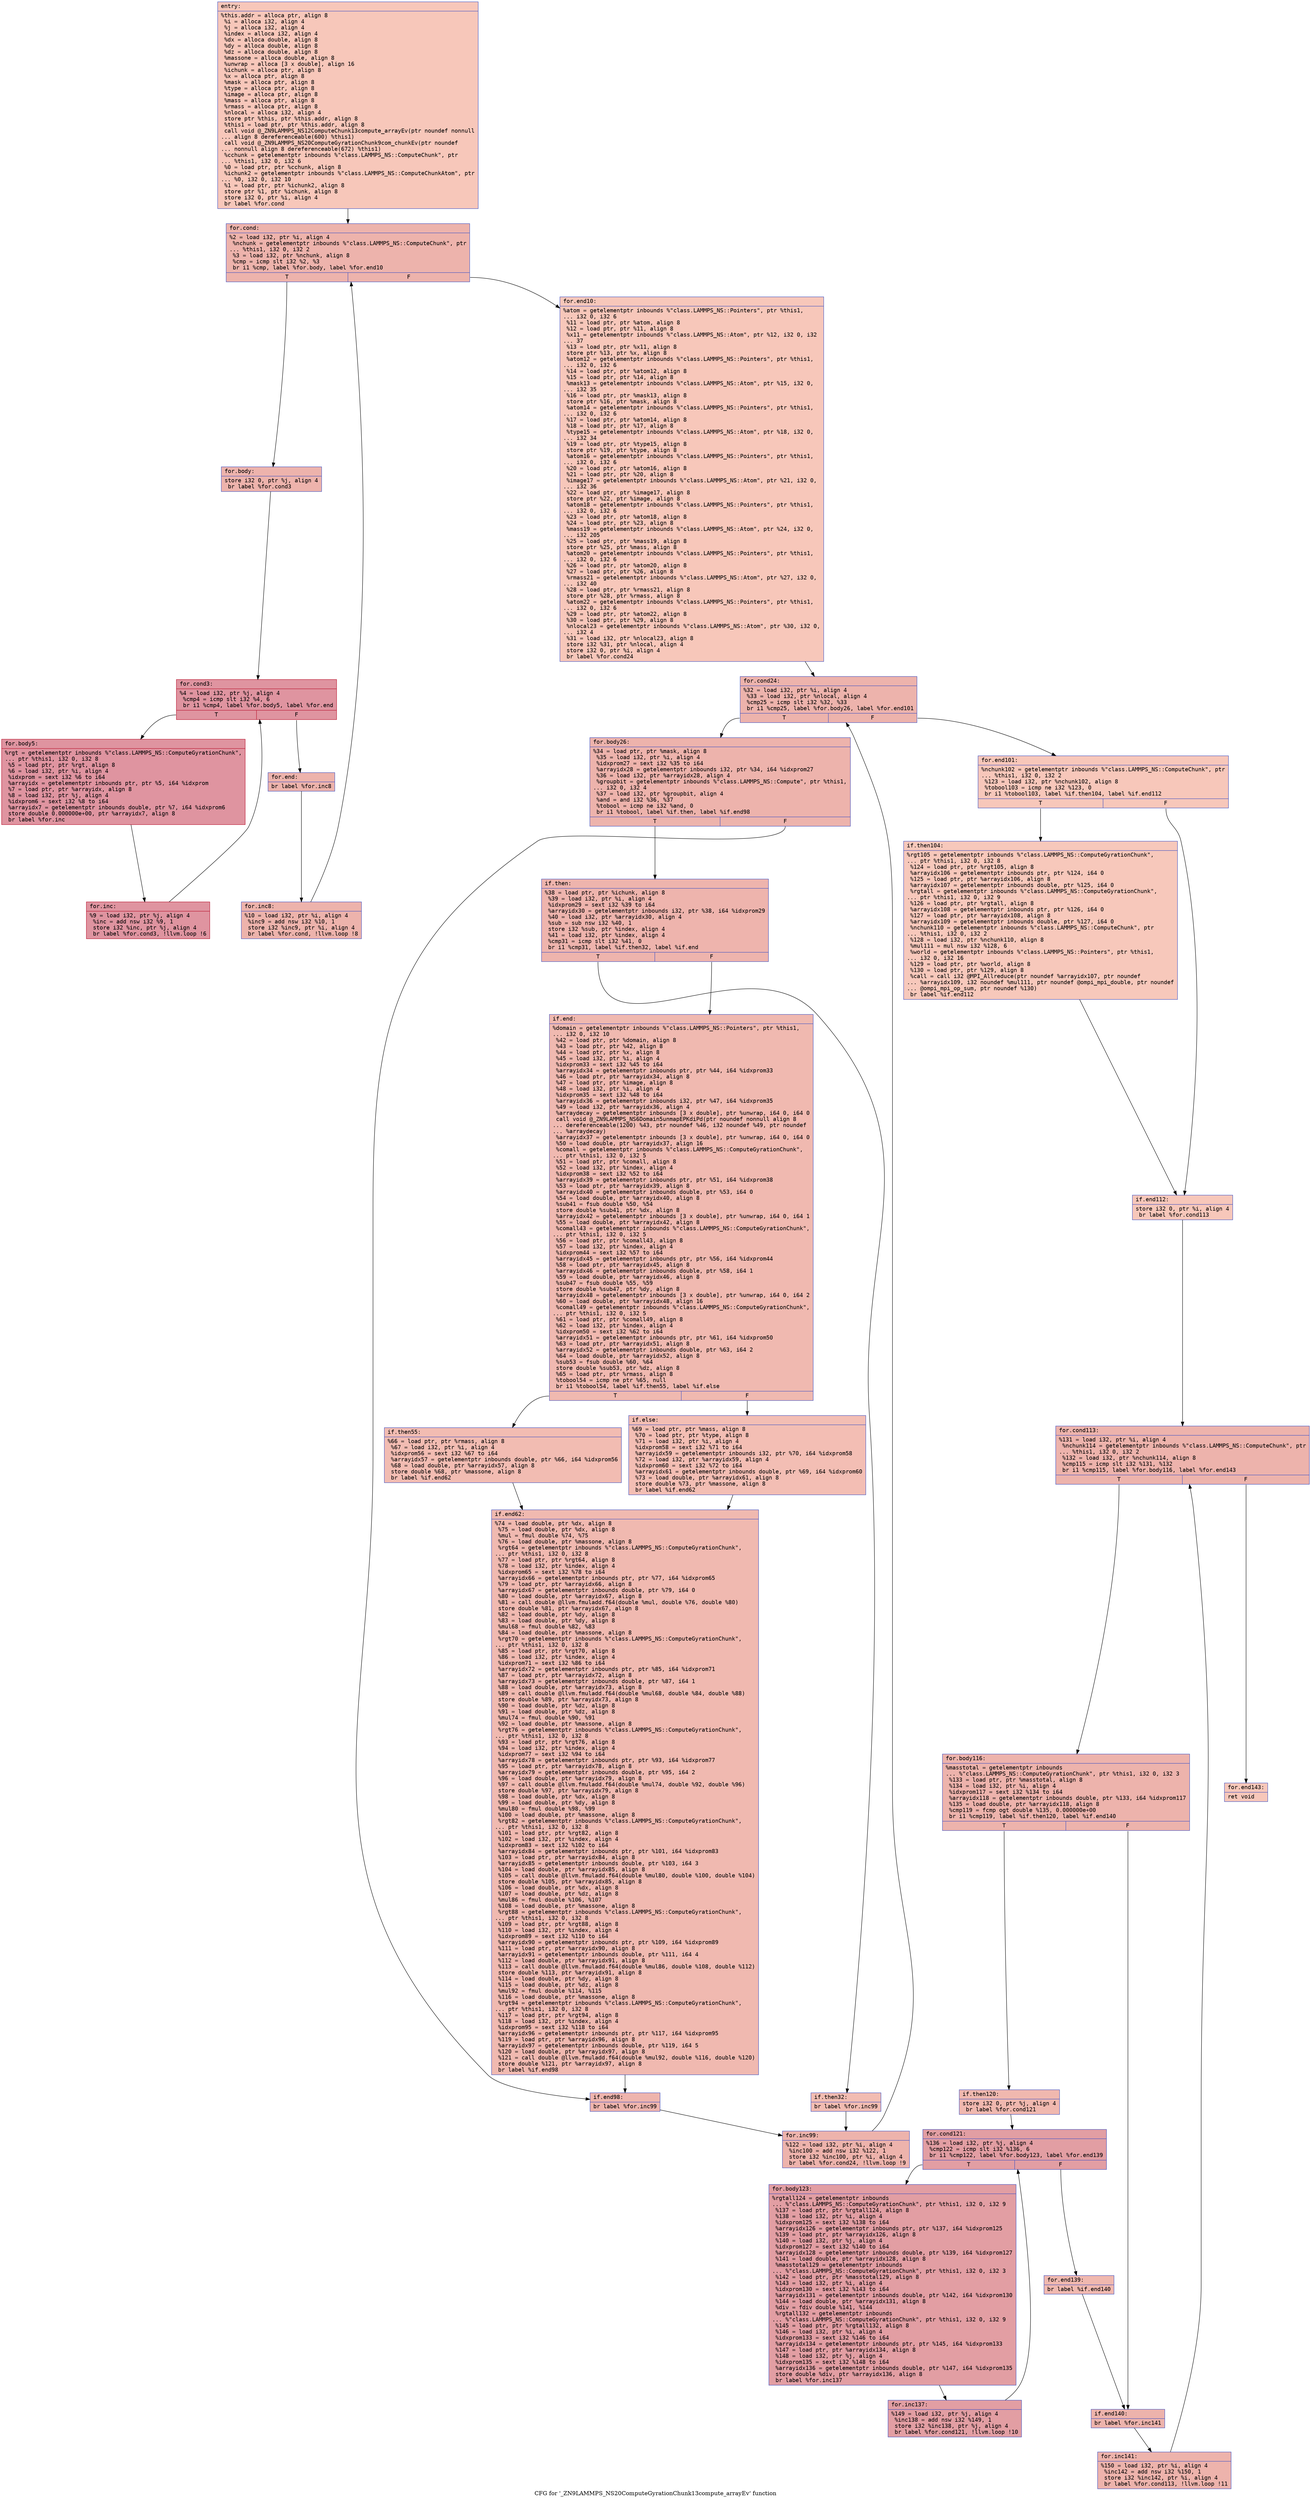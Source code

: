 digraph "CFG for '_ZN9LAMMPS_NS20ComputeGyrationChunk13compute_arrayEv' function" {
	label="CFG for '_ZN9LAMMPS_NS20ComputeGyrationChunk13compute_arrayEv' function";

	Node0x5561dfa59b40 [shape=record,color="#3d50c3ff", style=filled, fillcolor="#ec7f6370" fontname="Courier",label="{entry:\l|  %this.addr = alloca ptr, align 8\l  %i = alloca i32, align 4\l  %j = alloca i32, align 4\l  %index = alloca i32, align 4\l  %dx = alloca double, align 8\l  %dy = alloca double, align 8\l  %dz = alloca double, align 8\l  %massone = alloca double, align 8\l  %unwrap = alloca [3 x double], align 16\l  %ichunk = alloca ptr, align 8\l  %x = alloca ptr, align 8\l  %mask = alloca ptr, align 8\l  %type = alloca ptr, align 8\l  %image = alloca ptr, align 8\l  %mass = alloca ptr, align 8\l  %rmass = alloca ptr, align 8\l  %nlocal = alloca i32, align 4\l  store ptr %this, ptr %this.addr, align 8\l  %this1 = load ptr, ptr %this.addr, align 8\l  call void @_ZN9LAMMPS_NS12ComputeChunk13compute_arrayEv(ptr noundef nonnull\l... align 8 dereferenceable(600) %this1)\l  call void @_ZN9LAMMPS_NS20ComputeGyrationChunk9com_chunkEv(ptr noundef\l... nonnull align 8 dereferenceable(672) %this1)\l  %cchunk = getelementptr inbounds %\"class.LAMMPS_NS::ComputeChunk\", ptr\l... %this1, i32 0, i32 6\l  %0 = load ptr, ptr %cchunk, align 8\l  %ichunk2 = getelementptr inbounds %\"class.LAMMPS_NS::ComputeChunkAtom\", ptr\l... %0, i32 0, i32 10\l  %1 = load ptr, ptr %ichunk2, align 8\l  store ptr %1, ptr %ichunk, align 8\l  store i32 0, ptr %i, align 4\l  br label %for.cond\l}"];
	Node0x5561dfa59b40 -> Node0x5561dfa5e1e0[tooltip="entry -> for.cond\nProbability 100.00%" ];
	Node0x5561dfa5e1e0 [shape=record,color="#3d50c3ff", style=filled, fillcolor="#d6524470" fontname="Courier",label="{for.cond:\l|  %2 = load i32, ptr %i, align 4\l  %nchunk = getelementptr inbounds %\"class.LAMMPS_NS::ComputeChunk\", ptr\l... %this1, i32 0, i32 2\l  %3 = load i32, ptr %nchunk, align 8\l  %cmp = icmp slt i32 %2, %3\l  br i1 %cmp, label %for.body, label %for.end10\l|{<s0>T|<s1>F}}"];
	Node0x5561dfa5e1e0:s0 -> Node0x5561dfa5d4a0[tooltip="for.cond -> for.body\nProbability 96.88%" ];
	Node0x5561dfa5e1e0:s1 -> Node0x5561dfa5d520[tooltip="for.cond -> for.end10\nProbability 3.12%" ];
	Node0x5561dfa5d4a0 [shape=record,color="#3d50c3ff", style=filled, fillcolor="#d6524470" fontname="Courier",label="{for.body:\l|  store i32 0, ptr %j, align 4\l  br label %for.cond3\l}"];
	Node0x5561dfa5d4a0 -> Node0x5561dfa5e930[tooltip="for.body -> for.cond3\nProbability 100.00%" ];
	Node0x5561dfa5e930 [shape=record,color="#b70d28ff", style=filled, fillcolor="#b70d2870" fontname="Courier",label="{for.cond3:\l|  %4 = load i32, ptr %j, align 4\l  %cmp4 = icmp slt i32 %4, 6\l  br i1 %cmp4, label %for.body5, label %for.end\l|{<s0>T|<s1>F}}"];
	Node0x5561dfa5e930:s0 -> Node0x5561dfa5eb50[tooltip="for.cond3 -> for.body5\nProbability 96.88%" ];
	Node0x5561dfa5e930:s1 -> Node0x5561dfa5ebd0[tooltip="for.cond3 -> for.end\nProbability 3.12%" ];
	Node0x5561dfa5eb50 [shape=record,color="#b70d28ff", style=filled, fillcolor="#b70d2870" fontname="Courier",label="{for.body5:\l|  %rgt = getelementptr inbounds %\"class.LAMMPS_NS::ComputeGyrationChunk\",\l... ptr %this1, i32 0, i32 8\l  %5 = load ptr, ptr %rgt, align 8\l  %6 = load i32, ptr %i, align 4\l  %idxprom = sext i32 %6 to i64\l  %arrayidx = getelementptr inbounds ptr, ptr %5, i64 %idxprom\l  %7 = load ptr, ptr %arrayidx, align 8\l  %8 = load i32, ptr %j, align 4\l  %idxprom6 = sext i32 %8 to i64\l  %arrayidx7 = getelementptr inbounds double, ptr %7, i64 %idxprom6\l  store double 0.000000e+00, ptr %arrayidx7, align 8\l  br label %for.inc\l}"];
	Node0x5561dfa5eb50 -> Node0x5561dfa5f340[tooltip="for.body5 -> for.inc\nProbability 100.00%" ];
	Node0x5561dfa5f340 [shape=record,color="#b70d28ff", style=filled, fillcolor="#b70d2870" fontname="Courier",label="{for.inc:\l|  %9 = load i32, ptr %j, align 4\l  %inc = add nsw i32 %9, 1\l  store i32 %inc, ptr %j, align 4\l  br label %for.cond3, !llvm.loop !6\l}"];
	Node0x5561dfa5f340 -> Node0x5561dfa5e930[tooltip="for.inc -> for.cond3\nProbability 100.00%" ];
	Node0x5561dfa5ebd0 [shape=record,color="#3d50c3ff", style=filled, fillcolor="#d6524470" fontname="Courier",label="{for.end:\l|  br label %for.inc8\l}"];
	Node0x5561dfa5ebd0 -> Node0x5561dfa5f730[tooltip="for.end -> for.inc8\nProbability 100.00%" ];
	Node0x5561dfa5f730 [shape=record,color="#3d50c3ff", style=filled, fillcolor="#d6524470" fontname="Courier",label="{for.inc8:\l|  %10 = load i32, ptr %i, align 4\l  %inc9 = add nsw i32 %10, 1\l  store i32 %inc9, ptr %i, align 4\l  br label %for.cond, !llvm.loop !8\l}"];
	Node0x5561dfa5f730 -> Node0x5561dfa5e1e0[tooltip="for.inc8 -> for.cond\nProbability 100.00%" ];
	Node0x5561dfa5d520 [shape=record,color="#3d50c3ff", style=filled, fillcolor="#ec7f6370" fontname="Courier",label="{for.end10:\l|  %atom = getelementptr inbounds %\"class.LAMMPS_NS::Pointers\", ptr %this1,\l... i32 0, i32 6\l  %11 = load ptr, ptr %atom, align 8\l  %12 = load ptr, ptr %11, align 8\l  %x11 = getelementptr inbounds %\"class.LAMMPS_NS::Atom\", ptr %12, i32 0, i32\l... 37\l  %13 = load ptr, ptr %x11, align 8\l  store ptr %13, ptr %x, align 8\l  %atom12 = getelementptr inbounds %\"class.LAMMPS_NS::Pointers\", ptr %this1,\l... i32 0, i32 6\l  %14 = load ptr, ptr %atom12, align 8\l  %15 = load ptr, ptr %14, align 8\l  %mask13 = getelementptr inbounds %\"class.LAMMPS_NS::Atom\", ptr %15, i32 0,\l... i32 35\l  %16 = load ptr, ptr %mask13, align 8\l  store ptr %16, ptr %mask, align 8\l  %atom14 = getelementptr inbounds %\"class.LAMMPS_NS::Pointers\", ptr %this1,\l... i32 0, i32 6\l  %17 = load ptr, ptr %atom14, align 8\l  %18 = load ptr, ptr %17, align 8\l  %type15 = getelementptr inbounds %\"class.LAMMPS_NS::Atom\", ptr %18, i32 0,\l... i32 34\l  %19 = load ptr, ptr %type15, align 8\l  store ptr %19, ptr %type, align 8\l  %atom16 = getelementptr inbounds %\"class.LAMMPS_NS::Pointers\", ptr %this1,\l... i32 0, i32 6\l  %20 = load ptr, ptr %atom16, align 8\l  %21 = load ptr, ptr %20, align 8\l  %image17 = getelementptr inbounds %\"class.LAMMPS_NS::Atom\", ptr %21, i32 0,\l... i32 36\l  %22 = load ptr, ptr %image17, align 8\l  store ptr %22, ptr %image, align 8\l  %atom18 = getelementptr inbounds %\"class.LAMMPS_NS::Pointers\", ptr %this1,\l... i32 0, i32 6\l  %23 = load ptr, ptr %atom18, align 8\l  %24 = load ptr, ptr %23, align 8\l  %mass19 = getelementptr inbounds %\"class.LAMMPS_NS::Atom\", ptr %24, i32 0,\l... i32 205\l  %25 = load ptr, ptr %mass19, align 8\l  store ptr %25, ptr %mass, align 8\l  %atom20 = getelementptr inbounds %\"class.LAMMPS_NS::Pointers\", ptr %this1,\l... i32 0, i32 6\l  %26 = load ptr, ptr %atom20, align 8\l  %27 = load ptr, ptr %26, align 8\l  %rmass21 = getelementptr inbounds %\"class.LAMMPS_NS::Atom\", ptr %27, i32 0,\l... i32 40\l  %28 = load ptr, ptr %rmass21, align 8\l  store ptr %28, ptr %rmass, align 8\l  %atom22 = getelementptr inbounds %\"class.LAMMPS_NS::Pointers\", ptr %this1,\l... i32 0, i32 6\l  %29 = load ptr, ptr %atom22, align 8\l  %30 = load ptr, ptr %29, align 8\l  %nlocal23 = getelementptr inbounds %\"class.LAMMPS_NS::Atom\", ptr %30, i32 0,\l... i32 4\l  %31 = load i32, ptr %nlocal23, align 8\l  store i32 %31, ptr %nlocal, align 4\l  store i32 0, ptr %i, align 4\l  br label %for.cond24\l}"];
	Node0x5561dfa5d520 -> Node0x5561dfa61a80[tooltip="for.end10 -> for.cond24\nProbability 100.00%" ];
	Node0x5561dfa61a80 [shape=record,color="#3d50c3ff", style=filled, fillcolor="#d6524470" fontname="Courier",label="{for.cond24:\l|  %32 = load i32, ptr %i, align 4\l  %33 = load i32, ptr %nlocal, align 4\l  %cmp25 = icmp slt i32 %32, %33\l  br i1 %cmp25, label %for.body26, label %for.end101\l|{<s0>T|<s1>F}}"];
	Node0x5561dfa61a80:s0 -> Node0x5561dfa61d20[tooltip="for.cond24 -> for.body26\nProbability 96.88%" ];
	Node0x5561dfa61a80:s1 -> Node0x5561dfa61da0[tooltip="for.cond24 -> for.end101\nProbability 3.12%" ];
	Node0x5561dfa61d20 [shape=record,color="#3d50c3ff", style=filled, fillcolor="#d6524470" fontname="Courier",label="{for.body26:\l|  %34 = load ptr, ptr %mask, align 8\l  %35 = load i32, ptr %i, align 4\l  %idxprom27 = sext i32 %35 to i64\l  %arrayidx28 = getelementptr inbounds i32, ptr %34, i64 %idxprom27\l  %36 = load i32, ptr %arrayidx28, align 4\l  %groupbit = getelementptr inbounds %\"class.LAMMPS_NS::Compute\", ptr %this1,\l... i32 0, i32 4\l  %37 = load i32, ptr %groupbit, align 4\l  %and = and i32 %36, %37\l  %tobool = icmp ne i32 %and, 0\l  br i1 %tobool, label %if.then, label %if.end98\l|{<s0>T|<s1>F}}"];
	Node0x5561dfa61d20:s0 -> Node0x5561dfa62490[tooltip="for.body26 -> if.then\nProbability 62.50%" ];
	Node0x5561dfa61d20:s1 -> Node0x5561dfa62500[tooltip="for.body26 -> if.end98\nProbability 37.50%" ];
	Node0x5561dfa62490 [shape=record,color="#3d50c3ff", style=filled, fillcolor="#d8564670" fontname="Courier",label="{if.then:\l|  %38 = load ptr, ptr %ichunk, align 8\l  %39 = load i32, ptr %i, align 4\l  %idxprom29 = sext i32 %39 to i64\l  %arrayidx30 = getelementptr inbounds i32, ptr %38, i64 %idxprom29\l  %40 = load i32, ptr %arrayidx30, align 4\l  %sub = sub nsw i32 %40, 1\l  store i32 %sub, ptr %index, align 4\l  %41 = load i32, ptr %index, align 4\l  %cmp31 = icmp slt i32 %41, 0\l  br i1 %cmp31, label %if.then32, label %if.end\l|{<s0>T|<s1>F}}"];
	Node0x5561dfa62490:s0 -> Node0x5561dfa62ba0[tooltip="if.then -> if.then32\nProbability 37.50%" ];
	Node0x5561dfa62490:s1 -> Node0x5561dfa62c20[tooltip="if.then -> if.end\nProbability 62.50%" ];
	Node0x5561dfa62ba0 [shape=record,color="#3d50c3ff", style=filled, fillcolor="#e1675170" fontname="Courier",label="{if.then32:\l|  br label %for.inc99\l}"];
	Node0x5561dfa62ba0 -> Node0x5561dfa62d40[tooltip="if.then32 -> for.inc99\nProbability 100.00%" ];
	Node0x5561dfa62c20 [shape=record,color="#3d50c3ff", style=filled, fillcolor="#de614d70" fontname="Courier",label="{if.end:\l|  %domain = getelementptr inbounds %\"class.LAMMPS_NS::Pointers\", ptr %this1,\l... i32 0, i32 10\l  %42 = load ptr, ptr %domain, align 8\l  %43 = load ptr, ptr %42, align 8\l  %44 = load ptr, ptr %x, align 8\l  %45 = load i32, ptr %i, align 4\l  %idxprom33 = sext i32 %45 to i64\l  %arrayidx34 = getelementptr inbounds ptr, ptr %44, i64 %idxprom33\l  %46 = load ptr, ptr %arrayidx34, align 8\l  %47 = load ptr, ptr %image, align 8\l  %48 = load i32, ptr %i, align 4\l  %idxprom35 = sext i32 %48 to i64\l  %arrayidx36 = getelementptr inbounds i32, ptr %47, i64 %idxprom35\l  %49 = load i32, ptr %arrayidx36, align 4\l  %arraydecay = getelementptr inbounds [3 x double], ptr %unwrap, i64 0, i64 0\l  call void @_ZN9LAMMPS_NS6Domain5unmapEPKdiPd(ptr noundef nonnull align 8\l... dereferenceable(1200) %43, ptr noundef %46, i32 noundef %49, ptr noundef\l... %arraydecay)\l  %arrayidx37 = getelementptr inbounds [3 x double], ptr %unwrap, i64 0, i64 0\l  %50 = load double, ptr %arrayidx37, align 16\l  %comall = getelementptr inbounds %\"class.LAMMPS_NS::ComputeGyrationChunk\",\l... ptr %this1, i32 0, i32 5\l  %51 = load ptr, ptr %comall, align 8\l  %52 = load i32, ptr %index, align 4\l  %idxprom38 = sext i32 %52 to i64\l  %arrayidx39 = getelementptr inbounds ptr, ptr %51, i64 %idxprom38\l  %53 = load ptr, ptr %arrayidx39, align 8\l  %arrayidx40 = getelementptr inbounds double, ptr %53, i64 0\l  %54 = load double, ptr %arrayidx40, align 8\l  %sub41 = fsub double %50, %54\l  store double %sub41, ptr %dx, align 8\l  %arrayidx42 = getelementptr inbounds [3 x double], ptr %unwrap, i64 0, i64 1\l  %55 = load double, ptr %arrayidx42, align 8\l  %comall43 = getelementptr inbounds %\"class.LAMMPS_NS::ComputeGyrationChunk\",\l... ptr %this1, i32 0, i32 5\l  %56 = load ptr, ptr %comall43, align 8\l  %57 = load i32, ptr %index, align 4\l  %idxprom44 = sext i32 %57 to i64\l  %arrayidx45 = getelementptr inbounds ptr, ptr %56, i64 %idxprom44\l  %58 = load ptr, ptr %arrayidx45, align 8\l  %arrayidx46 = getelementptr inbounds double, ptr %58, i64 1\l  %59 = load double, ptr %arrayidx46, align 8\l  %sub47 = fsub double %55, %59\l  store double %sub47, ptr %dy, align 8\l  %arrayidx48 = getelementptr inbounds [3 x double], ptr %unwrap, i64 0, i64 2\l  %60 = load double, ptr %arrayidx48, align 16\l  %comall49 = getelementptr inbounds %\"class.LAMMPS_NS::ComputeGyrationChunk\",\l... ptr %this1, i32 0, i32 5\l  %61 = load ptr, ptr %comall49, align 8\l  %62 = load i32, ptr %index, align 4\l  %idxprom50 = sext i32 %62 to i64\l  %arrayidx51 = getelementptr inbounds ptr, ptr %61, i64 %idxprom50\l  %63 = load ptr, ptr %arrayidx51, align 8\l  %arrayidx52 = getelementptr inbounds double, ptr %63, i64 2\l  %64 = load double, ptr %arrayidx52, align 8\l  %sub53 = fsub double %60, %64\l  store double %sub53, ptr %dz, align 8\l  %65 = load ptr, ptr %rmass, align 8\l  %tobool54 = icmp ne ptr %65, null\l  br i1 %tobool54, label %if.then55, label %if.else\l|{<s0>T|<s1>F}}"];
	Node0x5561dfa62c20:s0 -> Node0x5561dfa60c10[tooltip="if.end -> if.then55\nProbability 62.50%" ];
	Node0x5561dfa62c20:s1 -> Node0x5561dfa60c90[tooltip="if.end -> if.else\nProbability 37.50%" ];
	Node0x5561dfa60c10 [shape=record,color="#3d50c3ff", style=filled, fillcolor="#e1675170" fontname="Courier",label="{if.then55:\l|  %66 = load ptr, ptr %rmass, align 8\l  %67 = load i32, ptr %i, align 4\l  %idxprom56 = sext i32 %67 to i64\l  %arrayidx57 = getelementptr inbounds double, ptr %66, i64 %idxprom56\l  %68 = load double, ptr %arrayidx57, align 8\l  store double %68, ptr %massone, align 8\l  br label %if.end62\l}"];
	Node0x5561dfa60c10 -> Node0x5561dfa61140[tooltip="if.then55 -> if.end62\nProbability 100.00%" ];
	Node0x5561dfa60c90 [shape=record,color="#3d50c3ff", style=filled, fillcolor="#e36c5570" fontname="Courier",label="{if.else:\l|  %69 = load ptr, ptr %mass, align 8\l  %70 = load ptr, ptr %type, align 8\l  %71 = load i32, ptr %i, align 4\l  %idxprom58 = sext i32 %71 to i64\l  %arrayidx59 = getelementptr inbounds i32, ptr %70, i64 %idxprom58\l  %72 = load i32, ptr %arrayidx59, align 4\l  %idxprom60 = sext i32 %72 to i64\l  %arrayidx61 = getelementptr inbounds double, ptr %69, i64 %idxprom60\l  %73 = load double, ptr %arrayidx61, align 8\l  store double %73, ptr %massone, align 8\l  br label %if.end62\l}"];
	Node0x5561dfa60c90 -> Node0x5561dfa61140[tooltip="if.else -> if.end62\nProbability 100.00%" ];
	Node0x5561dfa61140 [shape=record,color="#3d50c3ff", style=filled, fillcolor="#de614d70" fontname="Courier",label="{if.end62:\l|  %74 = load double, ptr %dx, align 8\l  %75 = load double, ptr %dx, align 8\l  %mul = fmul double %74, %75\l  %76 = load double, ptr %massone, align 8\l  %rgt64 = getelementptr inbounds %\"class.LAMMPS_NS::ComputeGyrationChunk\",\l... ptr %this1, i32 0, i32 8\l  %77 = load ptr, ptr %rgt64, align 8\l  %78 = load i32, ptr %index, align 4\l  %idxprom65 = sext i32 %78 to i64\l  %arrayidx66 = getelementptr inbounds ptr, ptr %77, i64 %idxprom65\l  %79 = load ptr, ptr %arrayidx66, align 8\l  %arrayidx67 = getelementptr inbounds double, ptr %79, i64 0\l  %80 = load double, ptr %arrayidx67, align 8\l  %81 = call double @llvm.fmuladd.f64(double %mul, double %76, double %80)\l  store double %81, ptr %arrayidx67, align 8\l  %82 = load double, ptr %dy, align 8\l  %83 = load double, ptr %dy, align 8\l  %mul68 = fmul double %82, %83\l  %84 = load double, ptr %massone, align 8\l  %rgt70 = getelementptr inbounds %\"class.LAMMPS_NS::ComputeGyrationChunk\",\l... ptr %this1, i32 0, i32 8\l  %85 = load ptr, ptr %rgt70, align 8\l  %86 = load i32, ptr %index, align 4\l  %idxprom71 = sext i32 %86 to i64\l  %arrayidx72 = getelementptr inbounds ptr, ptr %85, i64 %idxprom71\l  %87 = load ptr, ptr %arrayidx72, align 8\l  %arrayidx73 = getelementptr inbounds double, ptr %87, i64 1\l  %88 = load double, ptr %arrayidx73, align 8\l  %89 = call double @llvm.fmuladd.f64(double %mul68, double %84, double %88)\l  store double %89, ptr %arrayidx73, align 8\l  %90 = load double, ptr %dz, align 8\l  %91 = load double, ptr %dz, align 8\l  %mul74 = fmul double %90, %91\l  %92 = load double, ptr %massone, align 8\l  %rgt76 = getelementptr inbounds %\"class.LAMMPS_NS::ComputeGyrationChunk\",\l... ptr %this1, i32 0, i32 8\l  %93 = load ptr, ptr %rgt76, align 8\l  %94 = load i32, ptr %index, align 4\l  %idxprom77 = sext i32 %94 to i64\l  %arrayidx78 = getelementptr inbounds ptr, ptr %93, i64 %idxprom77\l  %95 = load ptr, ptr %arrayidx78, align 8\l  %arrayidx79 = getelementptr inbounds double, ptr %95, i64 2\l  %96 = load double, ptr %arrayidx79, align 8\l  %97 = call double @llvm.fmuladd.f64(double %mul74, double %92, double %96)\l  store double %97, ptr %arrayidx79, align 8\l  %98 = load double, ptr %dx, align 8\l  %99 = load double, ptr %dy, align 8\l  %mul80 = fmul double %98, %99\l  %100 = load double, ptr %massone, align 8\l  %rgt82 = getelementptr inbounds %\"class.LAMMPS_NS::ComputeGyrationChunk\",\l... ptr %this1, i32 0, i32 8\l  %101 = load ptr, ptr %rgt82, align 8\l  %102 = load i32, ptr %index, align 4\l  %idxprom83 = sext i32 %102 to i64\l  %arrayidx84 = getelementptr inbounds ptr, ptr %101, i64 %idxprom83\l  %103 = load ptr, ptr %arrayidx84, align 8\l  %arrayidx85 = getelementptr inbounds double, ptr %103, i64 3\l  %104 = load double, ptr %arrayidx85, align 8\l  %105 = call double @llvm.fmuladd.f64(double %mul80, double %100, double %104)\l  store double %105, ptr %arrayidx85, align 8\l  %106 = load double, ptr %dx, align 8\l  %107 = load double, ptr %dz, align 8\l  %mul86 = fmul double %106, %107\l  %108 = load double, ptr %massone, align 8\l  %rgt88 = getelementptr inbounds %\"class.LAMMPS_NS::ComputeGyrationChunk\",\l... ptr %this1, i32 0, i32 8\l  %109 = load ptr, ptr %rgt88, align 8\l  %110 = load i32, ptr %index, align 4\l  %idxprom89 = sext i32 %110 to i64\l  %arrayidx90 = getelementptr inbounds ptr, ptr %109, i64 %idxprom89\l  %111 = load ptr, ptr %arrayidx90, align 8\l  %arrayidx91 = getelementptr inbounds double, ptr %111, i64 4\l  %112 = load double, ptr %arrayidx91, align 8\l  %113 = call double @llvm.fmuladd.f64(double %mul86, double %108, double %112)\l  store double %113, ptr %arrayidx91, align 8\l  %114 = load double, ptr %dy, align 8\l  %115 = load double, ptr %dz, align 8\l  %mul92 = fmul double %114, %115\l  %116 = load double, ptr %massone, align 8\l  %rgt94 = getelementptr inbounds %\"class.LAMMPS_NS::ComputeGyrationChunk\",\l... ptr %this1, i32 0, i32 8\l  %117 = load ptr, ptr %rgt94, align 8\l  %118 = load i32, ptr %index, align 4\l  %idxprom95 = sext i32 %118 to i64\l  %arrayidx96 = getelementptr inbounds ptr, ptr %117, i64 %idxprom95\l  %119 = load ptr, ptr %arrayidx96, align 8\l  %arrayidx97 = getelementptr inbounds double, ptr %119, i64 5\l  %120 = load double, ptr %arrayidx97, align 8\l  %121 = call double @llvm.fmuladd.f64(double %mul92, double %116, double %120)\l  store double %121, ptr %arrayidx97, align 8\l  br label %if.end98\l}"];
	Node0x5561dfa61140 -> Node0x5561dfa62500[tooltip="if.end62 -> if.end98\nProbability 100.00%" ];
	Node0x5561dfa62500 [shape=record,color="#3d50c3ff", style=filled, fillcolor="#d8564670" fontname="Courier",label="{if.end98:\l|  br label %for.inc99\l}"];
	Node0x5561dfa62500 -> Node0x5561dfa62d40[tooltip="if.end98 -> for.inc99\nProbability 100.00%" ];
	Node0x5561dfa62d40 [shape=record,color="#3d50c3ff", style=filled, fillcolor="#d6524470" fontname="Courier",label="{for.inc99:\l|  %122 = load i32, ptr %i, align 4\l  %inc100 = add nsw i32 %122, 1\l  store i32 %inc100, ptr %i, align 4\l  br label %for.cond24, !llvm.loop !9\l}"];
	Node0x5561dfa62d40 -> Node0x5561dfa61a80[tooltip="for.inc99 -> for.cond24\nProbability 100.00%" ];
	Node0x5561dfa61da0 [shape=record,color="#3d50c3ff", style=filled, fillcolor="#ec7f6370" fontname="Courier",label="{for.end101:\l|  %nchunk102 = getelementptr inbounds %\"class.LAMMPS_NS::ComputeChunk\", ptr\l... %this1, i32 0, i32 2\l  %123 = load i32, ptr %nchunk102, align 8\l  %tobool103 = icmp ne i32 %123, 0\l  br i1 %tobool103, label %if.then104, label %if.end112\l|{<s0>T|<s1>F}}"];
	Node0x5561dfa61da0:s0 -> Node0x5561dfa6af40[tooltip="for.end101 -> if.then104\nProbability 62.50%" ];
	Node0x5561dfa61da0:s1 -> Node0x5561dfa6afc0[tooltip="for.end101 -> if.end112\nProbability 37.50%" ];
	Node0x5561dfa6af40 [shape=record,color="#3d50c3ff", style=filled, fillcolor="#ed836670" fontname="Courier",label="{if.then104:\l|  %rgt105 = getelementptr inbounds %\"class.LAMMPS_NS::ComputeGyrationChunk\",\l... ptr %this1, i32 0, i32 8\l  %124 = load ptr, ptr %rgt105, align 8\l  %arrayidx106 = getelementptr inbounds ptr, ptr %124, i64 0\l  %125 = load ptr, ptr %arrayidx106, align 8\l  %arrayidx107 = getelementptr inbounds double, ptr %125, i64 0\l  %rgtall = getelementptr inbounds %\"class.LAMMPS_NS::ComputeGyrationChunk\",\l... ptr %this1, i32 0, i32 9\l  %126 = load ptr, ptr %rgtall, align 8\l  %arrayidx108 = getelementptr inbounds ptr, ptr %126, i64 0\l  %127 = load ptr, ptr %arrayidx108, align 8\l  %arrayidx109 = getelementptr inbounds double, ptr %127, i64 0\l  %nchunk110 = getelementptr inbounds %\"class.LAMMPS_NS::ComputeChunk\", ptr\l... %this1, i32 0, i32 2\l  %128 = load i32, ptr %nchunk110, align 8\l  %mul111 = mul nsw i32 %128, 6\l  %world = getelementptr inbounds %\"class.LAMMPS_NS::Pointers\", ptr %this1,\l... i32 0, i32 16\l  %129 = load ptr, ptr %world, align 8\l  %130 = load ptr, ptr %129, align 8\l  %call = call i32 @MPI_Allreduce(ptr noundef %arrayidx107, ptr noundef\l... %arrayidx109, i32 noundef %mul111, ptr noundef @ompi_mpi_double, ptr noundef\l... @ompi_mpi_op_sum, ptr noundef %130)\l  br label %if.end112\l}"];
	Node0x5561dfa6af40 -> Node0x5561dfa6afc0[tooltip="if.then104 -> if.end112\nProbability 100.00%" ];
	Node0x5561dfa6afc0 [shape=record,color="#3d50c3ff", style=filled, fillcolor="#ec7f6370" fontname="Courier",label="{if.end112:\l|  store i32 0, ptr %i, align 4\l  br label %for.cond113\l}"];
	Node0x5561dfa6afc0 -> Node0x5561dfa6bee0[tooltip="if.end112 -> for.cond113\nProbability 100.00%" ];
	Node0x5561dfa6bee0 [shape=record,color="#3d50c3ff", style=filled, fillcolor="#d6524470" fontname="Courier",label="{for.cond113:\l|  %131 = load i32, ptr %i, align 4\l  %nchunk114 = getelementptr inbounds %\"class.LAMMPS_NS::ComputeChunk\", ptr\l... %this1, i32 0, i32 2\l  %132 = load i32, ptr %nchunk114, align 8\l  %cmp115 = icmp slt i32 %131, %132\l  br i1 %cmp115, label %for.body116, label %for.end143\l|{<s0>T|<s1>F}}"];
	Node0x5561dfa6bee0:s0 -> Node0x5561dfa6c220[tooltip="for.cond113 -> for.body116\nProbability 96.88%" ];
	Node0x5561dfa6bee0:s1 -> Node0x5561dfa6c2a0[tooltip="for.cond113 -> for.end143\nProbability 3.12%" ];
	Node0x5561dfa6c220 [shape=record,color="#3d50c3ff", style=filled, fillcolor="#d6524470" fontname="Courier",label="{for.body116:\l|  %masstotal = getelementptr inbounds\l... %\"class.LAMMPS_NS::ComputeGyrationChunk\", ptr %this1, i32 0, i32 3\l  %133 = load ptr, ptr %masstotal, align 8\l  %134 = load i32, ptr %i, align 4\l  %idxprom117 = sext i32 %134 to i64\l  %arrayidx118 = getelementptr inbounds double, ptr %133, i64 %idxprom117\l  %135 = load double, ptr %arrayidx118, align 8\l  %cmp119 = fcmp ogt double %135, 0.000000e+00\l  br i1 %cmp119, label %if.then120, label %if.end140\l|{<s0>T|<s1>F}}"];
	Node0x5561dfa6c220:s0 -> Node0x5561dfa6c860[tooltip="for.body116 -> if.then120\nProbability 50.00%" ];
	Node0x5561dfa6c220:s1 -> Node0x5561dfa6c8e0[tooltip="for.body116 -> if.end140\nProbability 50.00%" ];
	Node0x5561dfa6c860 [shape=record,color="#3d50c3ff", style=filled, fillcolor="#dc5d4a70" fontname="Courier",label="{if.then120:\l|  store i32 0, ptr %j, align 4\l  br label %for.cond121\l}"];
	Node0x5561dfa6c860 -> Node0x5561dfa6cab0[tooltip="if.then120 -> for.cond121\nProbability 100.00%" ];
	Node0x5561dfa6cab0 [shape=record,color="#3d50c3ff", style=filled, fillcolor="#be242e70" fontname="Courier",label="{for.cond121:\l|  %136 = load i32, ptr %j, align 4\l  %cmp122 = icmp slt i32 %136, 6\l  br i1 %cmp122, label %for.body123, label %for.end139\l|{<s0>T|<s1>F}}"];
	Node0x5561dfa6cab0:s0 -> Node0x5561dfa6ccd0[tooltip="for.cond121 -> for.body123\nProbability 96.88%" ];
	Node0x5561dfa6cab0:s1 -> Node0x5561dfa6cd50[tooltip="for.cond121 -> for.end139\nProbability 3.12%" ];
	Node0x5561dfa6ccd0 [shape=record,color="#3d50c3ff", style=filled, fillcolor="#be242e70" fontname="Courier",label="{for.body123:\l|  %rgtall124 = getelementptr inbounds\l... %\"class.LAMMPS_NS::ComputeGyrationChunk\", ptr %this1, i32 0, i32 9\l  %137 = load ptr, ptr %rgtall124, align 8\l  %138 = load i32, ptr %i, align 4\l  %idxprom125 = sext i32 %138 to i64\l  %arrayidx126 = getelementptr inbounds ptr, ptr %137, i64 %idxprom125\l  %139 = load ptr, ptr %arrayidx126, align 8\l  %140 = load i32, ptr %j, align 4\l  %idxprom127 = sext i32 %140 to i64\l  %arrayidx128 = getelementptr inbounds double, ptr %139, i64 %idxprom127\l  %141 = load double, ptr %arrayidx128, align 8\l  %masstotal129 = getelementptr inbounds\l... %\"class.LAMMPS_NS::ComputeGyrationChunk\", ptr %this1, i32 0, i32 3\l  %142 = load ptr, ptr %masstotal129, align 8\l  %143 = load i32, ptr %i, align 4\l  %idxprom130 = sext i32 %143 to i64\l  %arrayidx131 = getelementptr inbounds double, ptr %142, i64 %idxprom130\l  %144 = load double, ptr %arrayidx131, align 8\l  %div = fdiv double %141, %144\l  %rgtall132 = getelementptr inbounds\l... %\"class.LAMMPS_NS::ComputeGyrationChunk\", ptr %this1, i32 0, i32 9\l  %145 = load ptr, ptr %rgtall132, align 8\l  %146 = load i32, ptr %i, align 4\l  %idxprom133 = sext i32 %146 to i64\l  %arrayidx134 = getelementptr inbounds ptr, ptr %145, i64 %idxprom133\l  %147 = load ptr, ptr %arrayidx134, align 8\l  %148 = load i32, ptr %j, align 4\l  %idxprom135 = sext i32 %148 to i64\l  %arrayidx136 = getelementptr inbounds double, ptr %147, i64 %idxprom135\l  store double %div, ptr %arrayidx136, align 8\l  br label %for.inc137\l}"];
	Node0x5561dfa6ccd0 -> Node0x5561dfa6dfd0[tooltip="for.body123 -> for.inc137\nProbability 100.00%" ];
	Node0x5561dfa6dfd0 [shape=record,color="#3d50c3ff", style=filled, fillcolor="#be242e70" fontname="Courier",label="{for.inc137:\l|  %149 = load i32, ptr %j, align 4\l  %inc138 = add nsw i32 %149, 1\l  store i32 %inc138, ptr %j, align 4\l  br label %for.cond121, !llvm.loop !10\l}"];
	Node0x5561dfa6dfd0 -> Node0x5561dfa6cab0[tooltip="for.inc137 -> for.cond121\nProbability 100.00%" ];
	Node0x5561dfa6cd50 [shape=record,color="#3d50c3ff", style=filled, fillcolor="#dc5d4a70" fontname="Courier",label="{for.end139:\l|  br label %if.end140\l}"];
	Node0x5561dfa6cd50 -> Node0x5561dfa6c8e0[tooltip="for.end139 -> if.end140\nProbability 100.00%" ];
	Node0x5561dfa6c8e0 [shape=record,color="#3d50c3ff", style=filled, fillcolor="#d6524470" fontname="Courier",label="{if.end140:\l|  br label %for.inc141\l}"];
	Node0x5561dfa6c8e0 -> Node0x5561dfa6e4c0[tooltip="if.end140 -> for.inc141\nProbability 100.00%" ];
	Node0x5561dfa6e4c0 [shape=record,color="#3d50c3ff", style=filled, fillcolor="#d6524470" fontname="Courier",label="{for.inc141:\l|  %150 = load i32, ptr %i, align 4\l  %inc142 = add nsw i32 %150, 1\l  store i32 %inc142, ptr %i, align 4\l  br label %for.cond113, !llvm.loop !11\l}"];
	Node0x5561dfa6e4c0 -> Node0x5561dfa6bee0[tooltip="for.inc141 -> for.cond113\nProbability 100.00%" ];
	Node0x5561dfa6c2a0 [shape=record,color="#3d50c3ff", style=filled, fillcolor="#ec7f6370" fontname="Courier",label="{for.end143:\l|  ret void\l}"];
}
